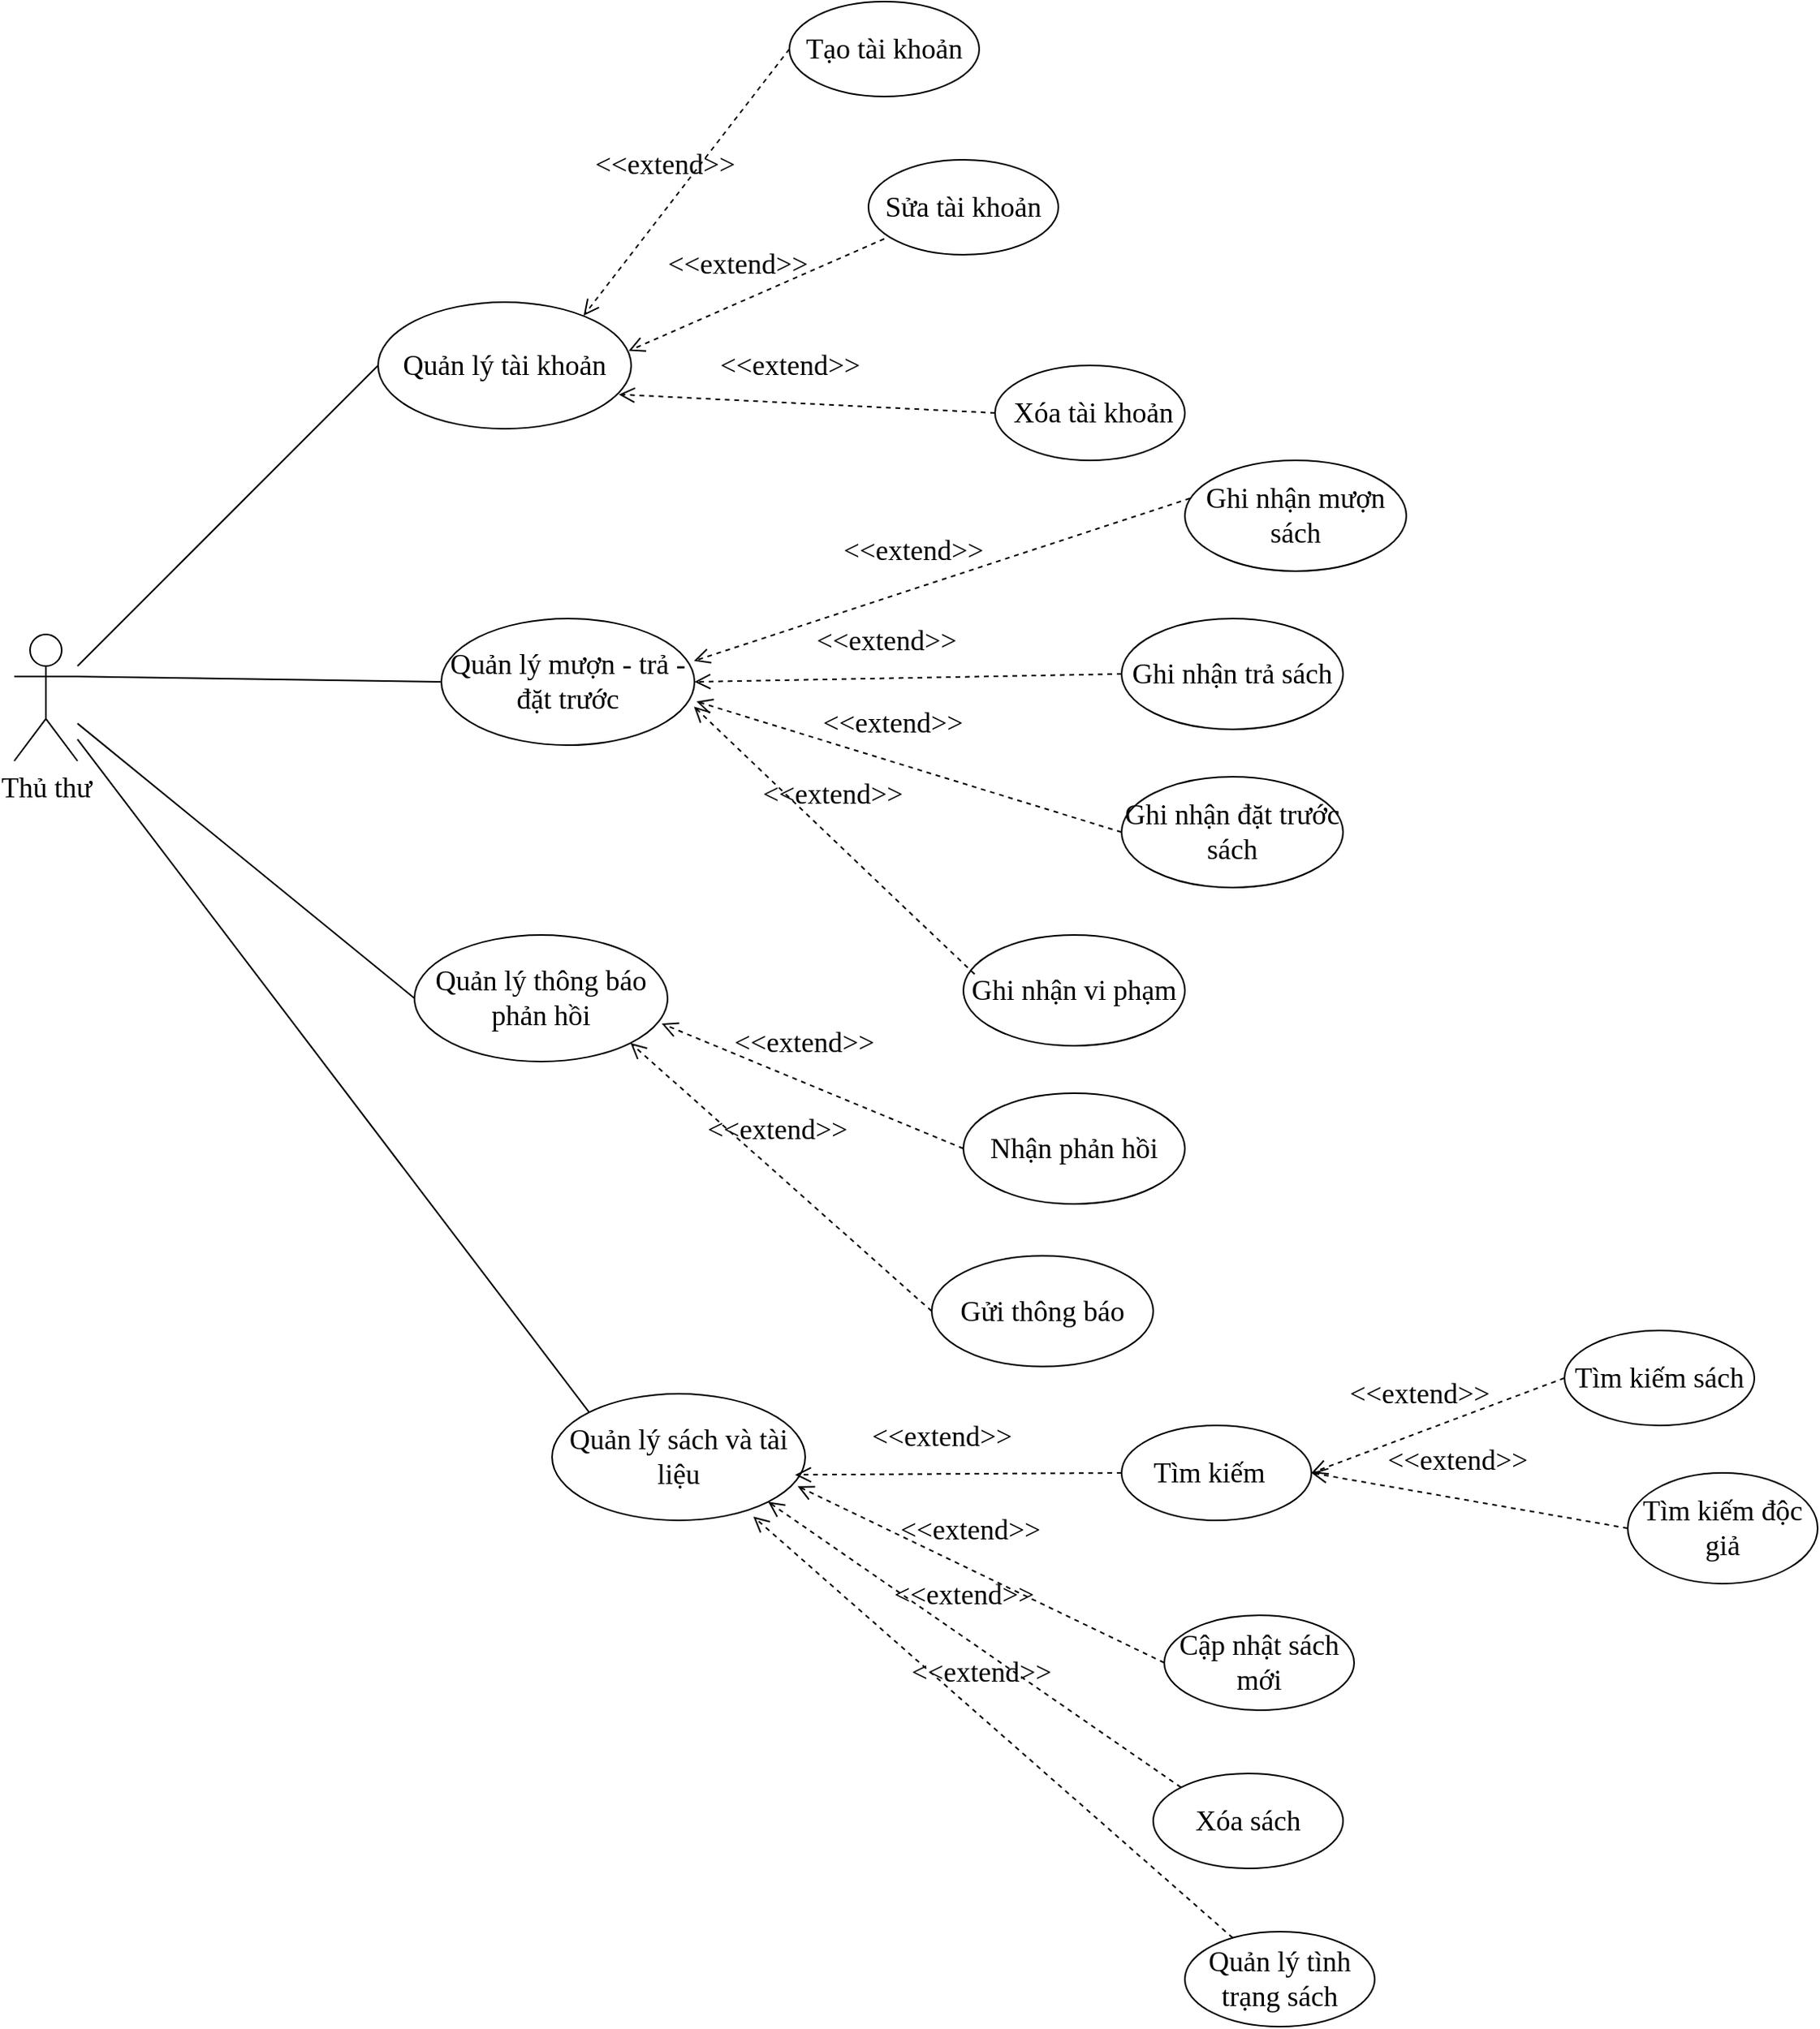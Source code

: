 <mxfile version="28.2.3">
  <diagram name="Trang-1" id="n54NjxjHOWSCBZ2IY6Qm">
    <mxGraphModel dx="2798" dy="2034" grid="1" gridSize="10" guides="1" tooltips="1" connect="1" arrows="1" fold="1" page="1" pageScale="1" pageWidth="827" pageHeight="1169" math="0" shadow="0">
      <root>
        <mxCell id="0" />
        <mxCell id="1" parent="0" />
        <mxCell id="K259Kp41WnnDMevqQn30-1" value="&lt;font style=&quot;font-size: 18px;&quot; face=&quot;Times New Roman&quot;&gt;Thủ thư&lt;/font&gt;" style="shape=umlActor;verticalLabelPosition=bottom;verticalAlign=top;html=1;outlineConnect=0;" vertex="1" parent="1">
          <mxGeometry y="240" width="40" height="80" as="geometry" />
        </mxCell>
        <mxCell id="K259Kp41WnnDMevqQn30-2" value="&lt;font style=&quot;font-size: 18px;&quot; face=&quot;Times New Roman&quot;&gt;Quản lý tài khoản&lt;/font&gt;" style="ellipse;whiteSpace=wrap;html=1;" vertex="1" parent="1">
          <mxGeometry x="230" y="30" width="160" height="80" as="geometry" />
        </mxCell>
        <mxCell id="K259Kp41WnnDMevqQn30-3" value="&lt;font style=&quot;font-size: 18px;&quot; face=&quot;Times New Roman&quot;&gt;Tạo tài khoản&lt;/font&gt;" style="ellipse;whiteSpace=wrap;html=1;" vertex="1" parent="1">
          <mxGeometry x="490" y="-160" width="120" height="60" as="geometry" />
        </mxCell>
        <mxCell id="K259Kp41WnnDMevqQn30-4" value="&lt;font style=&quot;font-size: 18px;&quot; face=&quot;Times New Roman&quot;&gt;Sửa tài khoản&lt;/font&gt;" style="ellipse;whiteSpace=wrap;html=1;" vertex="1" parent="1">
          <mxGeometry x="540" y="-60" width="120" height="60" as="geometry" />
        </mxCell>
        <mxCell id="K259Kp41WnnDMevqQn30-5" value="&lt;font style=&quot;font-size: 18px;&quot; face=&quot;Times New Roman&quot;&gt;&amp;nbsp;Xóa tài khoản&lt;/font&gt;" style="ellipse;whiteSpace=wrap;html=1;" vertex="1" parent="1">
          <mxGeometry x="620" y="70" width="120" height="60" as="geometry" />
        </mxCell>
        <mxCell id="K259Kp41WnnDMevqQn30-6" value="&lt;font style=&quot;font-size: 18px;&quot; face=&quot;Times New Roman&quot;&gt;&amp;lt;&amp;lt;extend&amp;gt;&amp;gt;&lt;/font&gt;" style="endArrow=open;startArrow=none;endFill=0;startFill=0;endSize=8;html=1;verticalAlign=bottom;dashed=1;labelBackgroundColor=none;rounded=0;exitX=0;exitY=0.5;exitDx=0;exitDy=0;entryX=0.812;entryY=0.107;entryDx=0;entryDy=0;entryPerimeter=0;" edge="1" parent="1" source="K259Kp41WnnDMevqQn30-3" target="K259Kp41WnnDMevqQn30-2">
          <mxGeometry x="0.099" y="-10" width="160" relative="1" as="geometry">
            <mxPoint x="220" y="-100" as="sourcePoint" />
            <mxPoint x="340" y="-10" as="targetPoint" />
            <mxPoint as="offset" />
          </mxGeometry>
        </mxCell>
        <mxCell id="K259Kp41WnnDMevqQn30-7" value="&lt;font style=&quot;font-size: 18px;&quot; face=&quot;Times New Roman&quot;&gt;&amp;lt;&amp;lt;extend&amp;gt;&amp;gt;&lt;/font&gt;" style="endArrow=open;startArrow=none;endFill=0;startFill=0;endSize=8;html=1;verticalAlign=bottom;dashed=1;labelBackgroundColor=none;rounded=0;exitX=0.083;exitY=0.833;exitDx=0;exitDy=0;entryX=0.99;entryY=0.385;entryDx=0;entryDy=0;entryPerimeter=0;exitPerimeter=0;" edge="1" parent="1" source="K259Kp41WnnDMevqQn30-4" target="K259Kp41WnnDMevqQn30-2">
          <mxGeometry x="0.099" y="-10" width="160" relative="1" as="geometry">
            <mxPoint x="414" y="130" as="sourcePoint" />
            <mxPoint x="340" y="319" as="targetPoint" />
            <mxPoint as="offset" />
          </mxGeometry>
        </mxCell>
        <mxCell id="K259Kp41WnnDMevqQn30-8" value="&lt;font style=&quot;font-size: 18px;&quot; face=&quot;Times New Roman&quot;&gt;&amp;lt;&amp;lt;extend&amp;gt;&amp;gt;&lt;/font&gt;" style="endArrow=open;startArrow=none;endFill=0;startFill=0;endSize=8;html=1;verticalAlign=bottom;dashed=1;labelBackgroundColor=none;rounded=0;exitX=0;exitY=0.5;exitDx=0;exitDy=0;entryX=0.951;entryY=0.729;entryDx=0;entryDy=0;entryPerimeter=0;" edge="1" parent="1" source="K259Kp41WnnDMevqQn30-5" target="K259Kp41WnnDMevqQn30-2">
          <mxGeometry x="0.099" y="-10" width="160" relative="1" as="geometry">
            <mxPoint x="574" y="120" as="sourcePoint" />
            <mxPoint x="500" y="309" as="targetPoint" />
            <mxPoint as="offset" />
          </mxGeometry>
        </mxCell>
        <mxCell id="K259Kp41WnnDMevqQn30-9" value="" style="endArrow=none;html=1;rounded=0;entryX=0;entryY=0.5;entryDx=0;entryDy=0;" edge="1" parent="1" source="K259Kp41WnnDMevqQn30-1" target="K259Kp41WnnDMevqQn30-2">
          <mxGeometry width="50" height="50" relative="1" as="geometry">
            <mxPoint x="390" y="220" as="sourcePoint" />
            <mxPoint x="440" y="170" as="targetPoint" />
          </mxGeometry>
        </mxCell>
        <mxCell id="K259Kp41WnnDMevqQn30-10" value="&lt;font face=&quot;Times New Roman&quot;&gt;&lt;span style=&quot;font-size: 18px;&quot;&gt;Quản lý mượn - trả - đặt trước&lt;/span&gt;&lt;/font&gt;" style="ellipse;whiteSpace=wrap;html=1;" vertex="1" parent="1">
          <mxGeometry x="270" y="230" width="160" height="80" as="geometry" />
        </mxCell>
        <mxCell id="K259Kp41WnnDMevqQn30-11" value="&lt;font style=&quot;font-size: 18px;&quot; face=&quot;Times New Roman&quot;&gt;Quản lý sách và tài liệu&lt;/font&gt;" style="ellipse;whiteSpace=wrap;html=1;" vertex="1" parent="1">
          <mxGeometry x="340" y="720" width="160" height="80" as="geometry" />
        </mxCell>
        <mxCell id="K259Kp41WnnDMevqQn30-12" value="&lt;font face=&quot;Times New Roman&quot;&gt;&lt;span style=&quot;font-size: 18px;&quot;&gt;Quản lý thông báo phản hồi&lt;/span&gt;&lt;/font&gt;" style="ellipse;whiteSpace=wrap;html=1;" vertex="1" parent="1">
          <mxGeometry x="253" y="430" width="160" height="80" as="geometry" />
        </mxCell>
        <mxCell id="K259Kp41WnnDMevqQn30-13" value="" style="endArrow=none;html=1;rounded=0;exitX=1;exitY=0.333;exitDx=0;exitDy=0;exitPerimeter=0;entryX=0;entryY=0.5;entryDx=0;entryDy=0;" edge="1" parent="1" source="K259Kp41WnnDMevqQn30-1" target="K259Kp41WnnDMevqQn30-10">
          <mxGeometry width="50" height="50" relative="1" as="geometry">
            <mxPoint x="390" y="320" as="sourcePoint" />
            <mxPoint x="440" y="270" as="targetPoint" />
          </mxGeometry>
        </mxCell>
        <mxCell id="K259Kp41WnnDMevqQn30-14" value="" style="endArrow=none;html=1;rounded=0;entryX=0;entryY=0.5;entryDx=0;entryDy=0;" edge="1" parent="1" source="K259Kp41WnnDMevqQn30-1" target="K259Kp41WnnDMevqQn30-12">
          <mxGeometry width="50" height="50" relative="1" as="geometry">
            <mxPoint x="390" y="320" as="sourcePoint" />
            <mxPoint x="440" y="270" as="targetPoint" />
          </mxGeometry>
        </mxCell>
        <mxCell id="K259Kp41WnnDMevqQn30-15" value="" style="endArrow=none;html=1;rounded=0;entryX=0;entryY=0;entryDx=0;entryDy=0;" edge="1" parent="1" source="K259Kp41WnnDMevqQn30-1" target="K259Kp41WnnDMevqQn30-11">
          <mxGeometry width="50" height="50" relative="1" as="geometry">
            <mxPoint x="390" y="320" as="sourcePoint" />
            <mxPoint x="440" y="270" as="targetPoint" />
          </mxGeometry>
        </mxCell>
        <mxCell id="K259Kp41WnnDMevqQn30-16" value="&lt;font face=&quot;Times New Roman&quot;&gt;&lt;span style=&quot;font-size: 18px;&quot;&gt;Tìm kiếm&amp;nbsp;&amp;nbsp;&lt;/span&gt;&lt;/font&gt;" style="ellipse;whiteSpace=wrap;html=1;" vertex="1" parent="1">
          <mxGeometry x="700" y="740" width="120" height="60" as="geometry" />
        </mxCell>
        <mxCell id="K259Kp41WnnDMevqQn30-17" value="&lt;font style=&quot;font-size: 18px;&quot; face=&quot;Times New Roman&quot;&gt;&amp;lt;&amp;lt;extend&amp;gt;&amp;gt;&lt;/font&gt;" style="endArrow=open;startArrow=none;endFill=0;startFill=0;endSize=8;html=1;verticalAlign=bottom;dashed=1;labelBackgroundColor=none;rounded=0;exitX=0;exitY=0.5;exitDx=0;exitDy=0;entryX=0.96;entryY=0.64;entryDx=0;entryDy=0;entryPerimeter=0;" edge="1" parent="1" source="K259Kp41WnnDMevqQn30-16" target="K259Kp41WnnDMevqQn30-11">
          <mxGeometry x="0.099" y="-10" width="160" relative="1" as="geometry">
            <mxPoint x="537.92" y="698" as="sourcePoint" />
            <mxPoint x="330" y="690" as="targetPoint" />
            <mxPoint as="offset" />
          </mxGeometry>
        </mxCell>
        <mxCell id="K259Kp41WnnDMevqQn30-18" value="&lt;font face=&quot;Times New Roman&quot;&gt;&lt;span style=&quot;font-size: 18px;&quot;&gt;Cập nhật sách mới&lt;/span&gt;&lt;/font&gt;" style="ellipse;whiteSpace=wrap;html=1;" vertex="1" parent="1">
          <mxGeometry x="727" y="860" width="120" height="60" as="geometry" />
        </mxCell>
        <mxCell id="K259Kp41WnnDMevqQn30-19" value="&lt;font face=&quot;Times New Roman&quot;&gt;&lt;span style=&quot;font-size: 18px;&quot;&gt;Xóa sách&lt;/span&gt;&lt;/font&gt;" style="ellipse;whiteSpace=wrap;html=1;" vertex="1" parent="1">
          <mxGeometry x="720" y="960" width="120" height="60" as="geometry" />
        </mxCell>
        <mxCell id="K259Kp41WnnDMevqQn30-20" value="&lt;font face=&quot;Times New Roman&quot;&gt;&lt;span style=&quot;font-size: 18px;&quot;&gt;Quản lý tình trạng sách&lt;/span&gt;&lt;/font&gt;" style="ellipse;whiteSpace=wrap;html=1;" vertex="1" parent="1">
          <mxGeometry x="740" y="1060" width="120" height="60" as="geometry" />
        </mxCell>
        <mxCell id="K259Kp41WnnDMevqQn30-22" value="&lt;font style=&quot;font-size: 18px;&quot; face=&quot;Times New Roman&quot;&gt;&amp;lt;&amp;lt;extend&amp;gt;&amp;gt;&lt;/font&gt;" style="endArrow=open;startArrow=none;endFill=0;startFill=0;endSize=8;html=1;verticalAlign=bottom;dashed=1;labelBackgroundColor=none;rounded=0;exitX=0;exitY=0.5;exitDx=0;exitDy=0;entryX=0.97;entryY=0.73;entryDx=0;entryDy=0;entryPerimeter=0;" edge="1" parent="1" source="K259Kp41WnnDMevqQn30-18" target="K259Kp41WnnDMevqQn30-11">
          <mxGeometry x="0.099" y="-10" width="160" relative="1" as="geometry">
            <mxPoint x="446" y="809" as="sourcePoint" />
            <mxPoint x="240" y="750" as="targetPoint" />
            <mxPoint as="offset" />
          </mxGeometry>
        </mxCell>
        <mxCell id="K259Kp41WnnDMevqQn30-23" value="&lt;font style=&quot;font-size: 18px;&quot; face=&quot;Times New Roman&quot;&gt;&amp;lt;&amp;lt;extend&amp;gt;&amp;gt;&lt;/font&gt;" style="endArrow=open;startArrow=none;endFill=0;startFill=0;endSize=8;html=1;verticalAlign=bottom;dashed=1;labelBackgroundColor=none;rounded=0;exitX=0;exitY=0;exitDx=0;exitDy=0;entryX=1;entryY=1;entryDx=0;entryDy=0;" edge="1" parent="1" source="K259Kp41WnnDMevqQn30-19" target="K259Kp41WnnDMevqQn30-11">
          <mxGeometry x="0.099" y="-10" width="160" relative="1" as="geometry">
            <mxPoint x="456" y="849" as="sourcePoint" />
            <mxPoint x="250" y="790" as="targetPoint" />
            <mxPoint as="offset" />
          </mxGeometry>
        </mxCell>
        <mxCell id="K259Kp41WnnDMevqQn30-24" value="&lt;font style=&quot;font-size: 18px;&quot; face=&quot;Times New Roman&quot;&gt;&amp;lt;&amp;lt;extend&amp;gt;&amp;gt;&lt;/font&gt;" style="endArrow=open;startArrow=none;endFill=0;startFill=0;endSize=8;html=1;verticalAlign=bottom;dashed=1;labelBackgroundColor=none;rounded=0;entryX=0.795;entryY=0.97;entryDx=0;entryDy=0;entryPerimeter=0;" edge="1" parent="1" source="K259Kp41WnnDMevqQn30-20" target="K259Kp41WnnDMevqQn30-11">
          <mxGeometry x="0.099" y="-10" width="160" relative="1" as="geometry">
            <mxPoint x="376" y="889" as="sourcePoint" />
            <mxPoint x="170" y="830" as="targetPoint" />
            <mxPoint as="offset" />
          </mxGeometry>
        </mxCell>
        <mxCell id="K259Kp41WnnDMevqQn30-25" value="&lt;font face=&quot;Times New Roman&quot;&gt;&lt;span style=&quot;font-size: 18px;&quot;&gt;Ghi nhận mượn sách&lt;/span&gt;&lt;/font&gt;" style="ellipse;whiteSpace=wrap;html=1;" vertex="1" parent="1">
          <mxGeometry x="740" y="130" width="140" height="70" as="geometry" />
        </mxCell>
        <mxCell id="K259Kp41WnnDMevqQn30-26" value="&lt;font face=&quot;Times New Roman&quot;&gt;&lt;span style=&quot;font-size: 18px;&quot;&gt;Ghi nhận trả sách&lt;/span&gt;&lt;/font&gt;" style="ellipse;whiteSpace=wrap;html=1;" vertex="1" parent="1">
          <mxGeometry x="700" y="230" width="140" height="70" as="geometry" />
        </mxCell>
        <mxCell id="K259Kp41WnnDMevqQn30-27" value="&lt;font face=&quot;Times New Roman&quot;&gt;&lt;span style=&quot;font-size: 18px;&quot;&gt;Ghi nhận vi phạm&lt;/span&gt;&lt;/font&gt;" style="ellipse;whiteSpace=wrap;html=1;" vertex="1" parent="1">
          <mxGeometry x="600" y="430" width="140" height="70" as="geometry" />
        </mxCell>
        <mxCell id="K259Kp41WnnDMevqQn30-28" value="&lt;font style=&quot;font-size: 18px;&quot; face=&quot;Times New Roman&quot;&gt;&amp;lt;&amp;lt;extend&amp;gt;&amp;gt;&lt;/font&gt;" style="endArrow=open;startArrow=none;endFill=0;startFill=0;endSize=8;html=1;verticalAlign=bottom;dashed=1;labelBackgroundColor=none;rounded=0;exitX=0.023;exitY=0.343;exitDx=0;exitDy=0;entryX=0.998;entryY=0.335;entryDx=0;entryDy=0;entryPerimeter=0;exitPerimeter=0;" edge="1" parent="1" source="K259Kp41WnnDMevqQn30-25" target="K259Kp41WnnDMevqQn30-10">
          <mxGeometry x="0.099" y="-10" width="160" relative="1" as="geometry">
            <mxPoint x="798" y="142" as="sourcePoint" />
            <mxPoint x="560" y="130" as="targetPoint" />
            <mxPoint as="offset" />
          </mxGeometry>
        </mxCell>
        <mxCell id="K259Kp41WnnDMevqQn30-29" value="&lt;font style=&quot;font-size: 18px;&quot; face=&quot;Times New Roman&quot;&gt;&amp;lt;&amp;lt;extend&amp;gt;&amp;gt;&lt;/font&gt;" style="endArrow=open;startArrow=none;endFill=0;startFill=0;endSize=8;html=1;verticalAlign=bottom;dashed=1;labelBackgroundColor=none;rounded=0;exitX=0;exitY=0.5;exitDx=0;exitDy=0;entryX=1;entryY=0.5;entryDx=0;entryDy=0;" edge="1" parent="1" source="K259Kp41WnnDMevqQn30-26" target="K259Kp41WnnDMevqQn30-10">
          <mxGeometry x="0.099" y="-10" width="160" relative="1" as="geometry">
            <mxPoint x="778" y="292" as="sourcePoint" />
            <mxPoint x="540" y="280" as="targetPoint" />
            <mxPoint as="offset" />
          </mxGeometry>
        </mxCell>
        <mxCell id="K259Kp41WnnDMevqQn30-30" value="&lt;font style=&quot;font-size: 18px;&quot; face=&quot;Times New Roman&quot;&gt;&amp;lt;&amp;lt;extend&amp;gt;&amp;gt;&lt;/font&gt;" style="endArrow=open;startArrow=none;endFill=0;startFill=0;endSize=8;html=1;verticalAlign=bottom;dashed=1;labelBackgroundColor=none;rounded=0;exitX=0.051;exitY=0.354;exitDx=0;exitDy=0;entryX=0.998;entryY=0.695;entryDx=0;entryDy=0;entryPerimeter=0;exitPerimeter=0;" edge="1" parent="1" source="K259Kp41WnnDMevqQn30-27" target="K259Kp41WnnDMevqQn30-10">
          <mxGeometry x="0.099" y="-10" width="160" relative="1" as="geometry">
            <mxPoint x="758" y="342" as="sourcePoint" />
            <mxPoint x="520" y="330" as="targetPoint" />
            <mxPoint as="offset" />
            <Array as="points">
              <mxPoint x="560" y="410" />
            </Array>
          </mxGeometry>
        </mxCell>
        <mxCell id="K259Kp41WnnDMevqQn30-31" value="&lt;font face=&quot;Times New Roman&quot;&gt;&lt;span style=&quot;font-size: 18px;&quot;&gt;Ghi nhận đặt trước sách&lt;/span&gt;&lt;/font&gt;" style="ellipse;whiteSpace=wrap;html=1;" vertex="1" parent="1">
          <mxGeometry x="700" y="330" width="140" height="70" as="geometry" />
        </mxCell>
        <mxCell id="K259Kp41WnnDMevqQn30-32" value="&lt;font style=&quot;font-size: 18px;&quot; face=&quot;Times New Roman&quot;&gt;&amp;lt;&amp;lt;extend&amp;gt;&amp;gt;&lt;/font&gt;" style="endArrow=open;startArrow=none;endFill=0;startFill=0;endSize=8;html=1;verticalAlign=bottom;dashed=1;labelBackgroundColor=none;rounded=0;exitX=0;exitY=0.5;exitDx=0;exitDy=0;entryX=1.008;entryY=0.655;entryDx=0;entryDy=0;entryPerimeter=0;" edge="1" parent="1" source="K259Kp41WnnDMevqQn30-31" target="K259Kp41WnnDMevqQn30-10">
          <mxGeometry x="0.099" y="-10" width="160" relative="1" as="geometry">
            <mxPoint x="940" y="270" as="sourcePoint" />
            <mxPoint x="670" y="275" as="targetPoint" />
            <mxPoint as="offset" />
          </mxGeometry>
        </mxCell>
        <mxCell id="K259Kp41WnnDMevqQn30-33" value="&lt;font face=&quot;Times New Roman&quot;&gt;&lt;span style=&quot;font-size: 18px;&quot;&gt;Nhận phản hồi&lt;/span&gt;&lt;/font&gt;" style="ellipse;whiteSpace=wrap;html=1;" vertex="1" parent="1">
          <mxGeometry x="600" y="530" width="140" height="70" as="geometry" />
        </mxCell>
        <mxCell id="K259Kp41WnnDMevqQn30-34" value="&lt;font style=&quot;font-size: 18px;&quot; face=&quot;Times New Roman&quot;&gt;&amp;lt;&amp;lt;extend&amp;gt;&amp;gt;&lt;/font&gt;" style="endArrow=open;startArrow=none;endFill=0;startFill=0;endSize=8;html=1;verticalAlign=bottom;dashed=1;labelBackgroundColor=none;rounded=0;exitX=0;exitY=0.5;exitDx=0;exitDy=0;entryX=0.977;entryY=0.7;entryDx=0;entryDy=0;entryPerimeter=0;" edge="1" parent="1" source="K259Kp41WnnDMevqQn30-33" target="K259Kp41WnnDMevqQn30-12">
          <mxGeometry x="0.099" y="-10" width="160" relative="1" as="geometry">
            <mxPoint x="987" y="624" as="sourcePoint" />
            <mxPoint x="370.0" y="495" as="targetPoint" />
            <mxPoint as="offset" />
            <Array as="points" />
          </mxGeometry>
        </mxCell>
        <mxCell id="K259Kp41WnnDMevqQn30-36" value="&lt;font face=&quot;Times New Roman&quot;&gt;&lt;span style=&quot;font-size: 18px;&quot;&gt;Tìm kiếm sách&lt;/span&gt;&lt;/font&gt;" style="ellipse;whiteSpace=wrap;html=1;" vertex="1" parent="1">
          <mxGeometry x="980" y="680" width="120" height="60" as="geometry" />
        </mxCell>
        <mxCell id="K259Kp41WnnDMevqQn30-37" value="&lt;font face=&quot;Times New Roman&quot;&gt;&lt;span style=&quot;font-size: 18px;&quot;&gt;Tìm kiếm độc giả&lt;/span&gt;&lt;/font&gt;" style="ellipse;whiteSpace=wrap;html=1;" vertex="1" parent="1">
          <mxGeometry x="1020" y="770" width="120" height="70" as="geometry" />
        </mxCell>
        <mxCell id="K259Kp41WnnDMevqQn30-38" value="&lt;font style=&quot;font-size: 18px;&quot; face=&quot;Times New Roman&quot;&gt;&amp;lt;&amp;lt;extend&amp;gt;&amp;gt;&lt;/font&gt;" style="endArrow=open;startArrow=none;endFill=0;startFill=0;endSize=8;html=1;verticalAlign=bottom;dashed=1;labelBackgroundColor=none;rounded=0;exitX=0;exitY=0.5;exitDx=0;exitDy=0;entryX=1;entryY=0.5;entryDx=0;entryDy=0;" edge="1" parent="1" source="K259Kp41WnnDMevqQn30-36" target="K259Kp41WnnDMevqQn30-16">
          <mxGeometry x="0.099" y="-10" width="160" relative="1" as="geometry">
            <mxPoint x="630" y="750" as="sourcePoint" />
            <mxPoint x="530" y="690" as="targetPoint" />
            <mxPoint as="offset" />
            <Array as="points" />
          </mxGeometry>
        </mxCell>
        <mxCell id="K259Kp41WnnDMevqQn30-39" value="&lt;font style=&quot;font-size: 18px;&quot; face=&quot;Times New Roman&quot;&gt;&amp;lt;&amp;lt;extend&amp;gt;&amp;gt;&lt;/font&gt;" style="endArrow=open;startArrow=none;endFill=0;startFill=0;endSize=8;html=1;verticalAlign=bottom;dashed=1;labelBackgroundColor=none;rounded=0;exitX=0;exitY=0.5;exitDx=0;exitDy=0;entryX=1;entryY=0.5;entryDx=0;entryDy=0;" edge="1" parent="1" source="K259Kp41WnnDMevqQn30-37" target="K259Kp41WnnDMevqQn30-16">
          <mxGeometry x="0.099" y="-10" width="160" relative="1" as="geometry">
            <mxPoint x="970" y="880" as="sourcePoint" />
            <mxPoint x="870" y="820" as="targetPoint" />
            <mxPoint as="offset" />
            <Array as="points" />
          </mxGeometry>
        </mxCell>
        <mxCell id="K259Kp41WnnDMevqQn30-40" value="&lt;font face=&quot;Times New Roman&quot;&gt;&lt;span style=&quot;font-size: 18px;&quot;&gt;Gửi thông báo&lt;/span&gt;&lt;/font&gt;" style="ellipse;whiteSpace=wrap;html=1;" vertex="1" parent="1">
          <mxGeometry x="580" y="632.8" width="140" height="70" as="geometry" />
        </mxCell>
        <mxCell id="K259Kp41WnnDMevqQn30-41" value="&lt;font style=&quot;font-size: 18px;&quot; face=&quot;Times New Roman&quot;&gt;&amp;lt;&amp;lt;extend&amp;gt;&amp;gt;&lt;/font&gt;" style="endArrow=open;startArrow=none;endFill=0;startFill=0;endSize=8;html=1;verticalAlign=bottom;dashed=1;labelBackgroundColor=none;rounded=0;exitX=0;exitY=0.5;exitDx=0;exitDy=0;entryX=1;entryY=1;entryDx=0;entryDy=0;" edge="1" parent="1" source="K259Kp41WnnDMevqQn30-40" target="K259Kp41WnnDMevqQn30-12">
          <mxGeometry x="0.099" y="-10" width="160" relative="1" as="geometry">
            <mxPoint x="967" y="726.8" as="sourcePoint" />
            <mxPoint x="320.96" y="310.0" as="targetPoint" />
            <mxPoint as="offset" />
            <Array as="points" />
          </mxGeometry>
        </mxCell>
      </root>
    </mxGraphModel>
  </diagram>
</mxfile>
